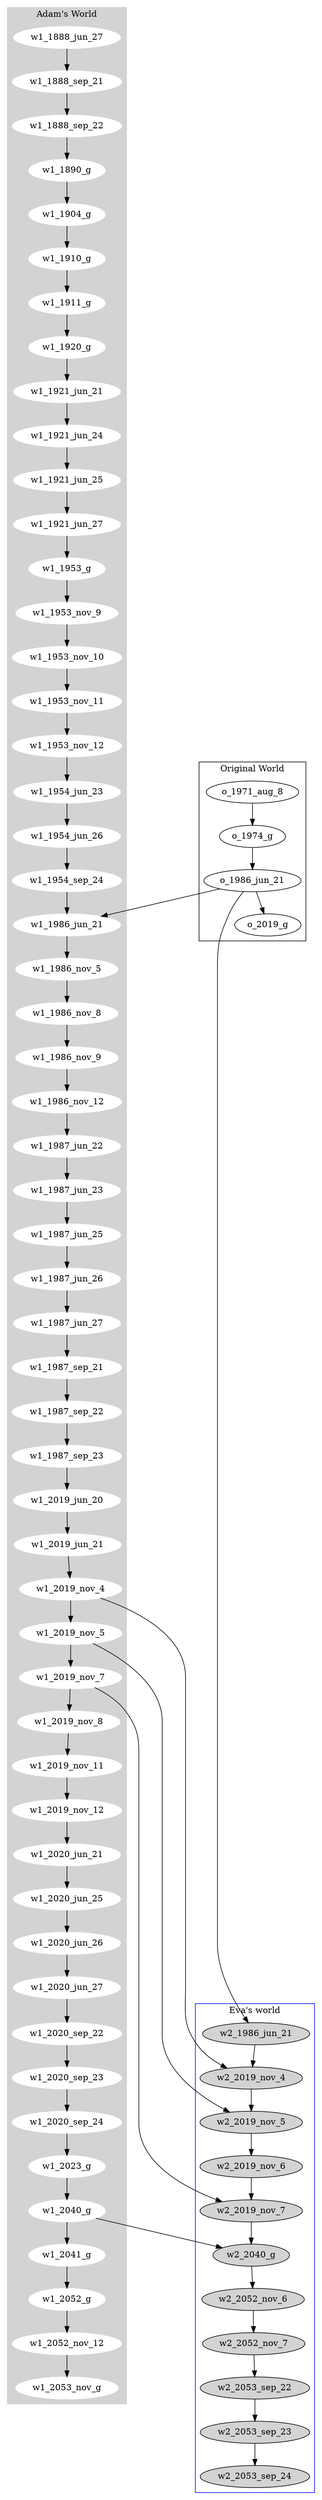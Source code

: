 # http://www.graphviz.org/content/cluster
digraph G {

	subgraph cluster_1 {
		style=filled;
		color=lightgrey;
		node [style=filled,color=white];
		w1_1888_jun_27 -> w1_1888_sep_21 -> w1_1888_sep_22 -> w1_1890_g
        -> w1_1904_g -> w1_1910_g -> w1_1911_g -> w1_1920_g -> w1_1921_jun_21
        -> w1_1921_jun_24 -> w1_1921_jun_25 -> w1_1921_jun_27
        -> w1_1953_g -> w1_1953_nov_9 -> w1_1953_nov_10 -> w1_1953_nov_11
        -> w1_1953_nov_12 -> w1_1954_jun_23 -> w1_1954_jun_26  -> w1_1954_sep_24
        -> w1_1986_jun_21 -> w1_1986_nov_5 -> w1_1986_nov_8 -> w1_1986_nov_9
        -> w1_1986_nov_12 -> w1_1987_jun_22 -> w1_1987_jun_23 -> w1_1987_jun_25
        -> w1_1987_jun_26 -> w1_1987_jun_27 -> w1_1987_sep_21 -> w1_1987_sep_22
        -> w1_1987_sep_23 -> w1_2019_jun_20 -> w1_2019_jun_21 -> w1_2019_nov_4
        -> w1_2019_nov_5 -> w1_2019_nov_7 -> w1_2019_nov_8 -> w1_2019_nov_11
        -> w1_2019_nov_12 -> w1_2020_jun_21 -> w1_2020_jun_25 -> w1_2020_jun_26
        -> w1_2020_jun_27 -> w1_2020_sep_22 -> w1_2020_sep_23 -> w1_2020_sep_24
        -> w1_2023_g -> w1_2040_g -> w1_2041_g -> w1_2052_g -> w1_2052_nov_12
        -> w1_2053_nov_g;
		label = "Adam's World";
	}

	subgraph cluster_2 {
		node [style=filled];
		w2_1986_jun_21 -> w2_2019_nov_4 -> w2_2019_nov_5 -> w2_2019_nov_6 -> w2_2019_nov_7
        -> w2_2040_g -> w2_2052_nov_6 -> w2_2052_nov_7 -> w2_2053_sep_22 -> w2_2053_sep_23
        -> w2_2053_sep_24;
		label = "Eva's world";
		color=blue
	}

    subgraph cluster_3 {
        label = "Original World";
        o_1971_aug_8 -> o_1974_g -> o_1986_jun_21 -> o_2019_g;
    }

	o_1986_jun_21 -> w1_1986_jun_21
    o_1986_jun_21 -> w2_1986_jun_21;
    w1_2019_nov_4 -> w2_2019_nov_4;
    w1_2019_nov_5 -> w2_2019_nov_5;
    w1_2019_nov_7 -> w2_2019_nov_7;
    w1_2040_g -> w2_2040_g;

	// start [shape=Mdiamond];
	// end [shape=Msquare];
}
